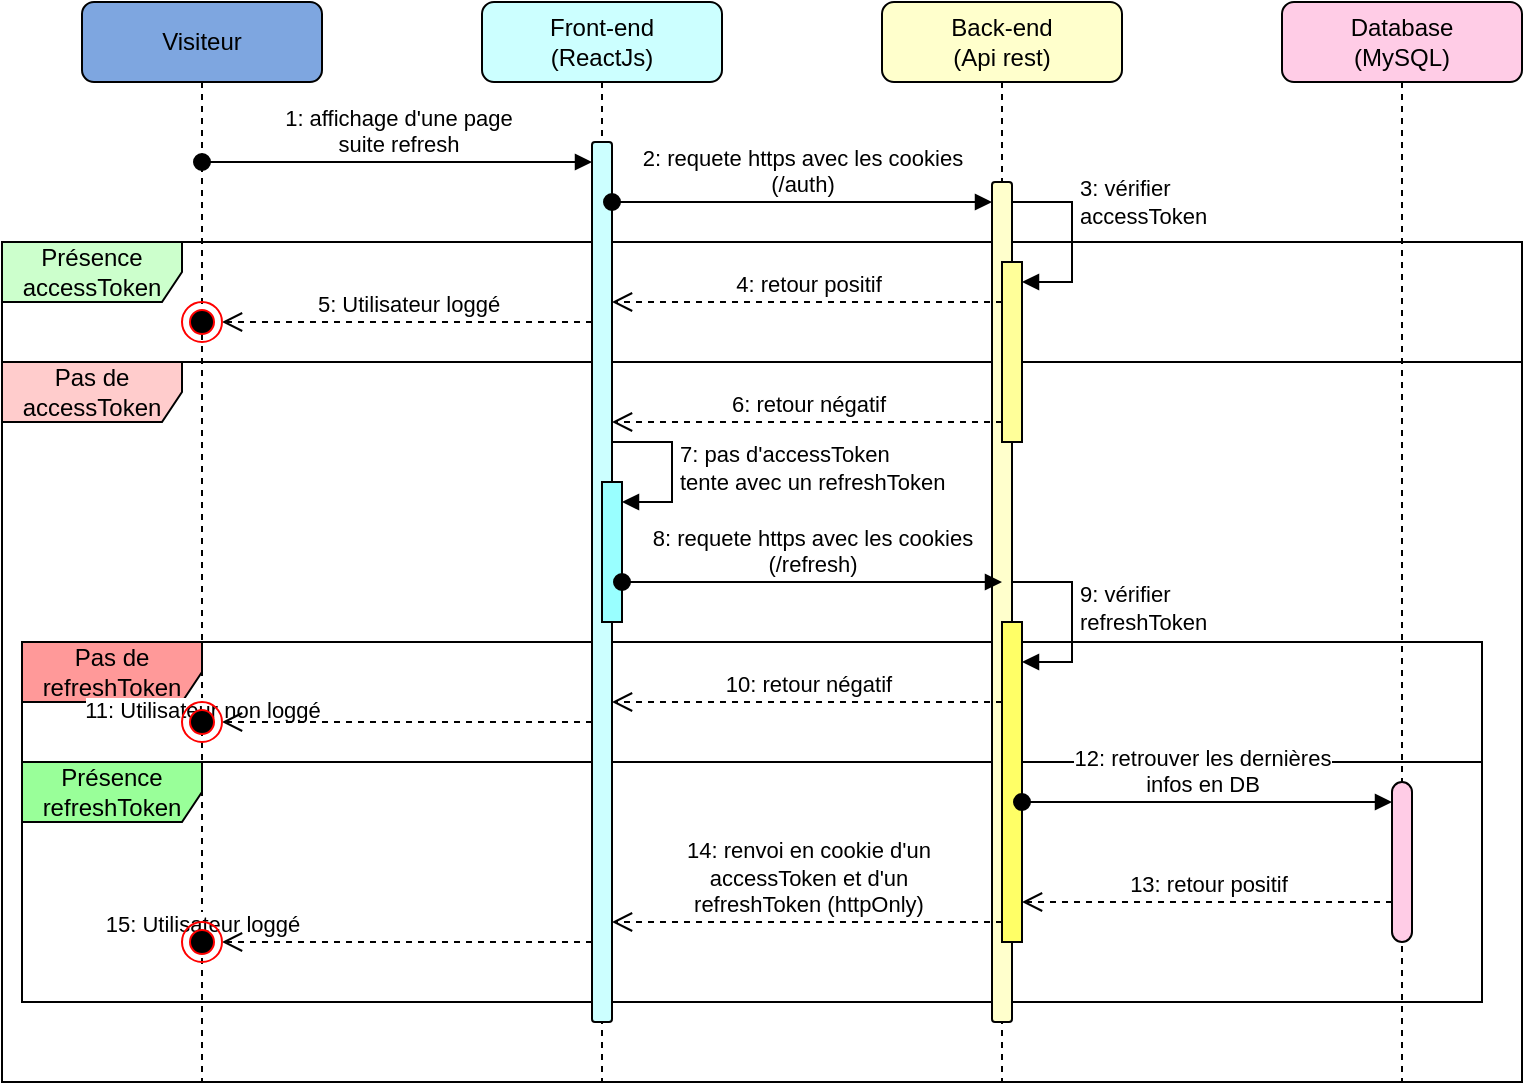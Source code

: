 <mxfile version="21.3.4" type="device">
  <diagram name="Page-1" id="2YBvvXClWsGukQMizWep">
    <mxGraphModel dx="1195" dy="637" grid="0" gridSize="10" guides="1" tooltips="1" connect="1" arrows="1" fold="1" page="1" pageScale="1" pageWidth="850" pageHeight="1100" math="0" shadow="0">
      <root>
        <mxCell id="0" />
        <mxCell id="1" parent="0" />
        <mxCell id="NsC5bOykcp2ZfEjEzcXH-65" value="Présence&lt;br&gt;accessToken" style="shape=umlFrame;whiteSpace=wrap;html=1;pointerEvents=0;width=90;height=30;rounded=1;fillColor=#CCFFCC;shadow=0;" parent="1" vertex="1">
          <mxGeometry x="40" y="160" width="760" height="60" as="geometry" />
        </mxCell>
        <mxCell id="NsC5bOykcp2ZfEjEzcXH-70" value="Pas de&lt;br&gt;accessToken" style="shape=umlFrame;whiteSpace=wrap;html=1;pointerEvents=0;width=90;height=30;rounded=1;fillColor=#FFCCCC;shadow=0;" parent="1" vertex="1">
          <mxGeometry x="40" y="220" width="760" height="360" as="geometry" />
        </mxCell>
        <mxCell id="NsC5bOykcp2ZfEjEzcXH-79" value="Pas de&lt;br&gt;refreshToken" style="shape=umlFrame;whiteSpace=wrap;html=1;pointerEvents=0;width=90;height=30;rounded=1;fillColor=#FF9999;shadow=0;" parent="1" vertex="1">
          <mxGeometry x="50" y="360" width="730" height="60" as="geometry" />
        </mxCell>
        <mxCell id="NsC5bOykcp2ZfEjEzcXH-86" value="Présence&lt;br&gt;refreshToken" style="shape=umlFrame;whiteSpace=wrap;html=1;pointerEvents=0;width=90;height=30;rounded=1;fillColor=#99FF99;shadow=0;" parent="1" vertex="1">
          <mxGeometry x="50" y="420" width="730" height="120" as="geometry" />
        </mxCell>
        <mxCell id="NsC5bOykcp2ZfEjEzcXH-53" value="Visiteur" style="shape=umlLifeline;perimeter=lifelinePerimeter;whiteSpace=wrap;html=1;container=1;dropTarget=0;collapsible=0;recursiveResize=0;outlineConnect=0;portConstraint=eastwest;newEdgeStyle={&quot;edgeStyle&quot;:&quot;elbowEdgeStyle&quot;,&quot;elbow&quot;:&quot;vertical&quot;,&quot;curved&quot;:0,&quot;rounded&quot;:0};size=40;rounded=1;fillColor=#7EA6E0;" parent="1" vertex="1">
          <mxGeometry x="80" y="40" width="120" height="540" as="geometry" />
        </mxCell>
        <mxCell id="NsC5bOykcp2ZfEjEzcXH-54" value="Front-end&lt;br&gt;(ReactJs)" style="shape=umlLifeline;perimeter=lifelinePerimeter;whiteSpace=wrap;html=1;container=1;dropTarget=0;collapsible=0;recursiveResize=0;outlineConnect=0;portConstraint=eastwest;newEdgeStyle={&quot;edgeStyle&quot;:&quot;elbowEdgeStyle&quot;,&quot;elbow&quot;:&quot;vertical&quot;,&quot;curved&quot;:0,&quot;rounded&quot;:0};size=40;rounded=1;fillColor=#CCFFFF;" parent="1" vertex="1">
          <mxGeometry x="280" y="40" width="120" height="540" as="geometry" />
        </mxCell>
        <mxCell id="NsC5bOykcp2ZfEjEzcXH-55" value="" style="html=1;points=[];perimeter=orthogonalPerimeter;outlineConnect=0;targetShapes=umlLifeline;portConstraint=eastwest;newEdgeStyle={&quot;edgeStyle&quot;:&quot;elbowEdgeStyle&quot;,&quot;elbow&quot;:&quot;vertical&quot;,&quot;curved&quot;:0,&quot;rounded&quot;:0};fillColor=#CCFFFF;rounded=1;" parent="NsC5bOykcp2ZfEjEzcXH-54" vertex="1">
          <mxGeometry x="55" y="70" width="10" height="440" as="geometry" />
        </mxCell>
        <mxCell id="NsC5bOykcp2ZfEjEzcXH-56" value="Back-end&lt;br&gt;(Api rest)" style="shape=umlLifeline;perimeter=lifelinePerimeter;whiteSpace=wrap;html=1;container=1;dropTarget=0;collapsible=0;recursiveResize=0;outlineConnect=0;portConstraint=eastwest;newEdgeStyle={&quot;edgeStyle&quot;:&quot;elbowEdgeStyle&quot;,&quot;elbow&quot;:&quot;vertical&quot;,&quot;curved&quot;:0,&quot;rounded&quot;:0};size=40;rounded=1;fillColor=#FFFFCC;" parent="1" vertex="1">
          <mxGeometry x="480" y="40" width="120" height="540" as="geometry" />
        </mxCell>
        <mxCell id="NsC5bOykcp2ZfEjEzcXH-57" value="" style="html=1;points=[];perimeter=orthogonalPerimeter;outlineConnect=0;targetShapes=umlLifeline;portConstraint=eastwest;newEdgeStyle={&quot;edgeStyle&quot;:&quot;elbowEdgeStyle&quot;,&quot;elbow&quot;:&quot;vertical&quot;,&quot;curved&quot;:0,&quot;rounded&quot;:0};fillColor=#FFFFCC;rounded=1;glass=0;" parent="NsC5bOykcp2ZfEjEzcXH-56" vertex="1">
          <mxGeometry x="55" y="90" width="10" height="420" as="geometry" />
        </mxCell>
        <mxCell id="NsC5bOykcp2ZfEjEzcXH-63" value="" style="html=1;points=[];perimeter=orthogonalPerimeter;outlineConnect=0;targetShapes=umlLifeline;portConstraint=eastwest;newEdgeStyle={&quot;edgeStyle&quot;:&quot;elbowEdgeStyle&quot;,&quot;elbow&quot;:&quot;vertical&quot;,&quot;curved&quot;:0,&quot;rounded&quot;:0};fillColor=#FFFF99;" parent="NsC5bOykcp2ZfEjEzcXH-56" vertex="1">
          <mxGeometry x="60" y="130" width="10" height="90" as="geometry" />
        </mxCell>
        <mxCell id="NsC5bOykcp2ZfEjEzcXH-64" value="3: vérifier&lt;br&gt;accessToken" style="html=1;align=left;spacingLeft=2;endArrow=block;rounded=0;edgeStyle=orthogonalEdgeStyle;curved=0;rounded=0;" parent="NsC5bOykcp2ZfEjEzcXH-56" target="NsC5bOykcp2ZfEjEzcXH-63" edge="1">
          <mxGeometry x="-0.368" relative="1" as="geometry">
            <mxPoint x="65" y="100" as="sourcePoint" />
            <Array as="points">
              <mxPoint x="95" y="100" />
              <mxPoint x="95" y="140" />
            </Array>
            <mxPoint as="offset" />
          </mxGeometry>
        </mxCell>
        <mxCell id="NsC5bOykcp2ZfEjEzcXH-59" value="Database&lt;br&gt;(MySQL)" style="shape=umlLifeline;perimeter=lifelinePerimeter;whiteSpace=wrap;html=1;container=1;dropTarget=0;collapsible=0;recursiveResize=0;outlineConnect=0;portConstraint=eastwest;newEdgeStyle={&quot;edgeStyle&quot;:&quot;elbowEdgeStyle&quot;,&quot;elbow&quot;:&quot;vertical&quot;,&quot;curved&quot;:0,&quot;rounded&quot;:0};size=40;rounded=1;fillColor=#FFCCE6;" parent="1" vertex="1">
          <mxGeometry x="680" y="40" width="120" height="540" as="geometry" />
        </mxCell>
        <mxCell id="NsC5bOykcp2ZfEjEzcXH-60" value="" style="html=1;points=[];perimeter=orthogonalPerimeter;outlineConnect=0;targetShapes=umlLifeline;portConstraint=eastwest;newEdgeStyle={&quot;edgeStyle&quot;:&quot;elbowEdgeStyle&quot;,&quot;elbow&quot;:&quot;vertical&quot;,&quot;curved&quot;:0,&quot;rounded&quot;:0};fillColor=#FFCCE6;rounded=1;arcSize=50;" parent="NsC5bOykcp2ZfEjEzcXH-59" vertex="1">
          <mxGeometry x="55" y="390" width="10" height="80" as="geometry" />
        </mxCell>
        <mxCell id="NsC5bOykcp2ZfEjEzcXH-61" value="1: affichage d&#39;une page&lt;br&gt;suite refresh" style="html=1;verticalAlign=bottom;startArrow=oval;startFill=1;endArrow=block;startSize=8;edgeStyle=elbowEdgeStyle;elbow=vertical;curved=0;rounded=0;" parent="1" target="NsC5bOykcp2ZfEjEzcXH-55" edge="1">
          <mxGeometry width="60" relative="1" as="geometry">
            <mxPoint x="140" y="120" as="sourcePoint" />
            <mxPoint x="200" y="120" as="targetPoint" />
          </mxGeometry>
        </mxCell>
        <mxCell id="NsC5bOykcp2ZfEjEzcXH-62" value="2: requete https avec les cookies&lt;br&gt;(/auth)" style="html=1;verticalAlign=bottom;startArrow=oval;startFill=1;endArrow=block;startSize=8;edgeStyle=elbowEdgeStyle;elbow=vertical;curved=0;rounded=0;" parent="1" source="NsC5bOykcp2ZfEjEzcXH-55" target="NsC5bOykcp2ZfEjEzcXH-57" edge="1">
          <mxGeometry width="60" relative="1" as="geometry">
            <mxPoint x="350" y="140" as="sourcePoint" />
            <mxPoint x="410" y="140" as="targetPoint" />
            <Array as="points">
              <mxPoint x="490" y="140" />
            </Array>
          </mxGeometry>
        </mxCell>
        <mxCell id="NsC5bOykcp2ZfEjEzcXH-67" value="4: retour positif" style="html=1;verticalAlign=bottom;endArrow=open;dashed=1;endSize=8;edgeStyle=elbowEdgeStyle;elbow=vertical;curved=0;rounded=0;" parent="1" source="NsC5bOykcp2ZfEjEzcXH-63" target="NsC5bOykcp2ZfEjEzcXH-55" edge="1">
          <mxGeometry relative="1" as="geometry">
            <mxPoint x="510" y="200" as="sourcePoint" />
            <mxPoint x="430" y="200" as="targetPoint" />
            <Array as="points">
              <mxPoint x="480" y="190" />
            </Array>
          </mxGeometry>
        </mxCell>
        <mxCell id="NsC5bOykcp2ZfEjEzcXH-68" value="5: Utilisateur loggé" style="html=1;verticalAlign=bottom;endArrow=open;dashed=1;endSize=8;edgeStyle=elbowEdgeStyle;elbow=vertical;curved=0;rounded=0;entryX=1;entryY=0.5;entryDx=0;entryDy=0;" parent="1" source="NsC5bOykcp2ZfEjEzcXH-55" target="NsC5bOykcp2ZfEjEzcXH-69" edge="1">
          <mxGeometry relative="1" as="geometry">
            <mxPoint x="280" y="200" as="sourcePoint" />
            <mxPoint x="200" y="200" as="targetPoint" />
          </mxGeometry>
        </mxCell>
        <mxCell id="NsC5bOykcp2ZfEjEzcXH-69" value="" style="ellipse;html=1;shape=endState;fillColor=#000000;strokeColor=#ff0000;" parent="1" vertex="1">
          <mxGeometry x="130" y="190" width="20" height="20" as="geometry" />
        </mxCell>
        <mxCell id="NsC5bOykcp2ZfEjEzcXH-71" value="6: retour négatif" style="html=1;verticalAlign=bottom;endArrow=open;dashed=1;endSize=8;edgeStyle=elbowEdgeStyle;elbow=vertical;curved=0;rounded=0;" parent="1" source="NsC5bOykcp2ZfEjEzcXH-63" target="NsC5bOykcp2ZfEjEzcXH-55" edge="1">
          <mxGeometry relative="1" as="geometry">
            <mxPoint x="535" y="250" as="sourcePoint" />
            <mxPoint x="370" y="250" as="targetPoint" />
            <Array as="points">
              <mxPoint x="475" y="250" />
            </Array>
          </mxGeometry>
        </mxCell>
        <mxCell id="NsC5bOykcp2ZfEjEzcXH-73" value="" style="html=1;points=[];perimeter=orthogonalPerimeter;outlineConnect=0;targetShapes=umlLifeline;portConstraint=eastwest;newEdgeStyle={&quot;edgeStyle&quot;:&quot;elbowEdgeStyle&quot;,&quot;elbow&quot;:&quot;vertical&quot;,&quot;curved&quot;:0,&quot;rounded&quot;:0};fillColor=#99FFFF;" parent="1" vertex="1">
          <mxGeometry x="340" y="280" width="10" height="70" as="geometry" />
        </mxCell>
        <mxCell id="NsC5bOykcp2ZfEjEzcXH-74" value="7: pas d&#39;accessToken&lt;br&gt;tente avec un refreshToken" style="html=1;align=left;spacingLeft=2;endArrow=block;rounded=0;edgeStyle=orthogonalEdgeStyle;curved=0;rounded=0;" parent="1" target="NsC5bOykcp2ZfEjEzcXH-73" edge="1">
          <mxGeometry relative="1" as="geometry">
            <mxPoint x="345" y="260" as="sourcePoint" />
            <Array as="points">
              <mxPoint x="375" y="290" />
            </Array>
          </mxGeometry>
        </mxCell>
        <mxCell id="NsC5bOykcp2ZfEjEzcXH-76" value="8: requete https avec les cookies&lt;br&gt;(/refresh)" style="html=1;verticalAlign=bottom;startArrow=oval;startFill=1;endArrow=block;startSize=8;edgeStyle=elbowEdgeStyle;elbow=vertical;curved=0;rounded=0;" parent="1" edge="1">
          <mxGeometry width="60" relative="1" as="geometry">
            <mxPoint x="350" y="330" as="sourcePoint" />
            <mxPoint x="540" y="330" as="targetPoint" />
            <Array as="points">
              <mxPoint x="495" y="330" />
            </Array>
          </mxGeometry>
        </mxCell>
        <mxCell id="NsC5bOykcp2ZfEjEzcXH-77" value="" style="html=1;points=[];perimeter=orthogonalPerimeter;outlineConnect=0;targetShapes=umlLifeline;portConstraint=eastwest;newEdgeStyle={&quot;edgeStyle&quot;:&quot;elbowEdgeStyle&quot;,&quot;elbow&quot;:&quot;vertical&quot;,&quot;curved&quot;:0,&quot;rounded&quot;:0};fillColor=#FFFF66;" parent="1" vertex="1">
          <mxGeometry x="540" y="350" width="10" height="160" as="geometry" />
        </mxCell>
        <mxCell id="NsC5bOykcp2ZfEjEzcXH-78" value="9: vérifier&lt;br&gt;refreshToken" style="html=1;align=left;spacingLeft=2;endArrow=block;rounded=0;edgeStyle=orthogonalEdgeStyle;curved=0;rounded=0;" parent="1" target="NsC5bOykcp2ZfEjEzcXH-77" edge="1">
          <mxGeometry relative="1" as="geometry">
            <mxPoint x="545" y="320" as="sourcePoint" />
            <Array as="points">
              <mxPoint x="545" y="330" />
              <mxPoint x="575" y="330" />
              <mxPoint x="575" y="370" />
            </Array>
          </mxGeometry>
        </mxCell>
        <mxCell id="NsC5bOykcp2ZfEjEzcXH-80" value="10: retour négatif" style="html=1;verticalAlign=bottom;endArrow=open;dashed=1;endSize=8;edgeStyle=elbowEdgeStyle;elbow=vertical;curved=0;rounded=0;" parent="1" source="NsC5bOykcp2ZfEjEzcXH-77" target="NsC5bOykcp2ZfEjEzcXH-55" edge="1">
          <mxGeometry x="0.002" relative="1" as="geometry">
            <mxPoint x="535" y="404.62" as="sourcePoint" />
            <mxPoint x="340" y="404.62" as="targetPoint" />
            <Array as="points">
              <mxPoint x="480" y="390" />
              <mxPoint x="470" y="390" />
              <mxPoint x="470" y="404.62" />
            </Array>
            <mxPoint as="offset" />
          </mxGeometry>
        </mxCell>
        <mxCell id="NsC5bOykcp2ZfEjEzcXH-83" value="11: Utilisateur non loggé" style="html=1;verticalAlign=bottom;endArrow=open;dashed=1;endSize=8;edgeStyle=elbowEdgeStyle;elbow=vertical;curved=0;rounded=0;entryX=1;entryY=0.5;entryDx=0;entryDy=0;" parent="1" source="NsC5bOykcp2ZfEjEzcXH-84" edge="1">
          <mxGeometry y="103" relative="1" as="geometry">
            <mxPoint x="325" y="410" as="sourcePoint" />
            <mxPoint x="140" y="410" as="targetPoint" />
            <mxPoint y="-7" as="offset" />
          </mxGeometry>
        </mxCell>
        <mxCell id="NsC5bOykcp2ZfEjEzcXH-85" value="" style="html=1;verticalAlign=bottom;endArrow=open;dashed=1;endSize=8;edgeStyle=elbowEdgeStyle;elbow=vertical;curved=0;rounded=0;entryX=1;entryY=0.5;entryDx=0;entryDy=0;" parent="1" source="NsC5bOykcp2ZfEjEzcXH-55" target="NsC5bOykcp2ZfEjEzcXH-84" edge="1">
          <mxGeometry relative="1" as="geometry">
            <mxPoint x="325" y="410" as="sourcePoint" />
            <mxPoint x="140" y="410" as="targetPoint" />
            <Array as="points" />
          </mxGeometry>
        </mxCell>
        <mxCell id="NsC5bOykcp2ZfEjEzcXH-84" value="" style="ellipse;html=1;shape=endState;fillColor=#000000;strokeColor=#ff0000;" parent="1" vertex="1">
          <mxGeometry x="130" y="390" width="20" height="20" as="geometry" />
        </mxCell>
        <mxCell id="NsC5bOykcp2ZfEjEzcXH-87" value="12: retrouver les dernières &lt;br&gt;infos en DB" style="html=1;verticalAlign=bottom;startArrow=oval;startFill=1;endArrow=block;startSize=8;edgeStyle=elbowEdgeStyle;elbow=vertical;curved=0;rounded=0;" parent="1" target="NsC5bOykcp2ZfEjEzcXH-60" edge="1">
          <mxGeometry x="-0.025" width="60" relative="1" as="geometry">
            <mxPoint x="550" y="440" as="sourcePoint" />
            <mxPoint x="610" y="440" as="targetPoint" />
            <mxPoint as="offset" />
          </mxGeometry>
        </mxCell>
        <mxCell id="NsC5bOykcp2ZfEjEzcXH-88" value="13: retour positif" style="html=1;verticalAlign=bottom;endArrow=open;dashed=1;endSize=8;edgeStyle=elbowEdgeStyle;elbow=vertical;curved=0;rounded=0;" parent="1" source="NsC5bOykcp2ZfEjEzcXH-60" target="NsC5bOykcp2ZfEjEzcXH-77" edge="1">
          <mxGeometry relative="1" as="geometry">
            <mxPoint x="670" y="480" as="sourcePoint" />
            <mxPoint x="590" y="480" as="targetPoint" />
            <Array as="points">
              <mxPoint x="580" y="490" />
              <mxPoint x="680" y="480" />
              <mxPoint x="660" y="470" />
            </Array>
          </mxGeometry>
        </mxCell>
        <mxCell id="NsC5bOykcp2ZfEjEzcXH-90" value="14: renvoi en cookie d&#39;un&lt;br&gt;accessToken et d&#39;un&lt;br&gt;refreshToken (httpOnly)" style="html=1;verticalAlign=bottom;endArrow=open;dashed=1;endSize=8;edgeStyle=elbowEdgeStyle;elbow=vertical;curved=0;rounded=0;" parent="1" source="NsC5bOykcp2ZfEjEzcXH-77" target="NsC5bOykcp2ZfEjEzcXH-55" edge="1">
          <mxGeometry relative="1" as="geometry">
            <mxPoint x="460" y="500" as="sourcePoint" />
            <mxPoint x="380" y="500" as="targetPoint" />
            <Array as="points">
              <mxPoint x="390" y="500" />
            </Array>
          </mxGeometry>
        </mxCell>
        <mxCell id="NsC5bOykcp2ZfEjEzcXH-91" value="15: Utilisateur loggé" style="html=1;verticalAlign=bottom;endArrow=open;dashed=1;endSize=8;edgeStyle=elbowEdgeStyle;elbow=vertical;curved=0;rounded=0;entryX=1;entryY=0.5;entryDx=0;entryDy=0;" parent="1" source="NsC5bOykcp2ZfEjEzcXH-92" edge="1">
          <mxGeometry x="1" y="104" relative="1" as="geometry">
            <mxPoint x="325" y="510" as="sourcePoint" />
            <mxPoint x="140" y="510" as="targetPoint" />
            <mxPoint as="offset" />
          </mxGeometry>
        </mxCell>
        <mxCell id="NsC5bOykcp2ZfEjEzcXH-94" value="" style="html=1;verticalAlign=bottom;endArrow=open;dashed=1;endSize=8;edgeStyle=elbowEdgeStyle;elbow=vertical;curved=0;rounded=0;entryX=1;entryY=0.5;entryDx=0;entryDy=0;" parent="1" source="NsC5bOykcp2ZfEjEzcXH-55" target="NsC5bOykcp2ZfEjEzcXH-92" edge="1">
          <mxGeometry relative="1" as="geometry">
            <mxPoint x="335" y="510" as="sourcePoint" />
            <mxPoint x="140" y="510" as="targetPoint" />
          </mxGeometry>
        </mxCell>
        <mxCell id="NsC5bOykcp2ZfEjEzcXH-92" value="" style="ellipse;html=1;shape=endState;fillColor=#000000;strokeColor=#ff0000;" parent="1" vertex="1">
          <mxGeometry x="130" y="500" width="20" height="20" as="geometry" />
        </mxCell>
      </root>
    </mxGraphModel>
  </diagram>
</mxfile>
